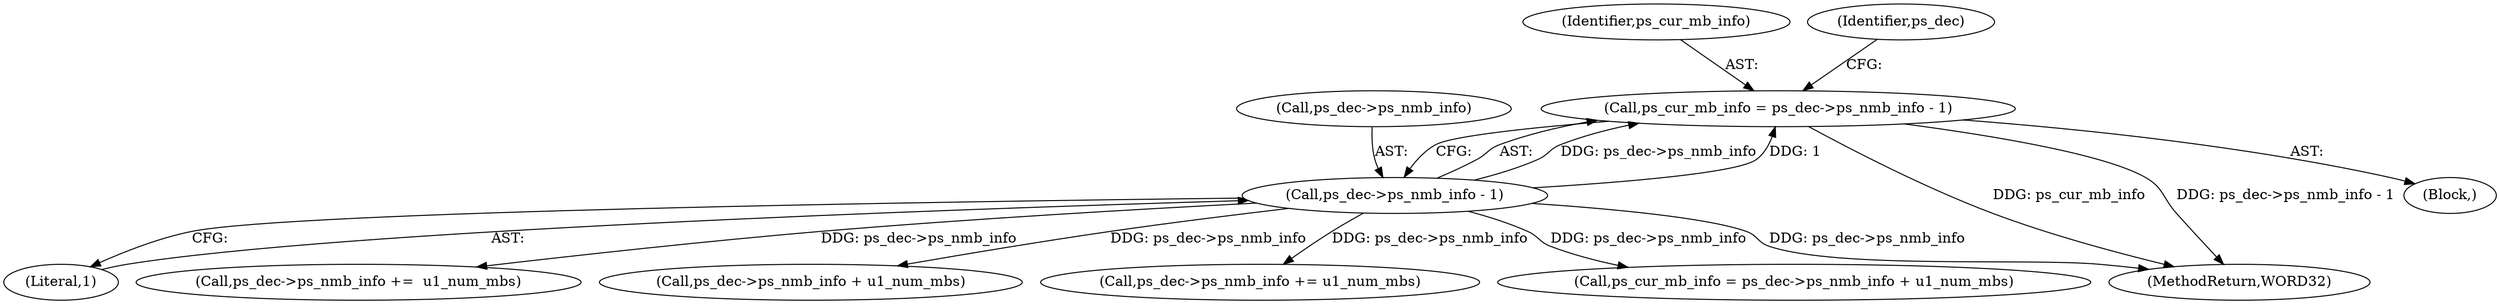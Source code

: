 digraph "0_Android_d4841f1161bdb5e13cb19e81af42437a634dd6ef@pointer" {
"1000553" [label="(Call,ps_cur_mb_info = ps_dec->ps_nmb_info - 1)"];
"1000555" [label="(Call,ps_dec->ps_nmb_info - 1)"];
"1000553" [label="(Call,ps_cur_mb_info = ps_dec->ps_nmb_info - 1)"];
"1001364" [label="(MethodReturn,WORD32)"];
"1000559" [label="(Literal,1)"];
"1000556" [label="(Call,ps_dec->ps_nmb_info)"];
"1000552" [label="(Block,)"];
"1000554" [label="(Identifier,ps_cur_mb_info)"];
"1000575" [label="(Identifier,ps_dec)"];
"1001259" [label="(Call,ps_dec->ps_nmb_info +=  u1_num_mbs)"];
"1001024" [label="(Call,ps_dec->ps_nmb_info + u1_num_mbs)"];
"1000680" [label="(Call,ps_dec->ps_nmb_info += u1_num_mbs)"];
"1001022" [label="(Call,ps_cur_mb_info = ps_dec->ps_nmb_info + u1_num_mbs)"];
"1000555" [label="(Call,ps_dec->ps_nmb_info - 1)"];
"1000553" -> "1000552"  [label="AST: "];
"1000553" -> "1000555"  [label="CFG: "];
"1000554" -> "1000553"  [label="AST: "];
"1000555" -> "1000553"  [label="AST: "];
"1000575" -> "1000553"  [label="CFG: "];
"1000553" -> "1001364"  [label="DDG: ps_cur_mb_info"];
"1000553" -> "1001364"  [label="DDG: ps_dec->ps_nmb_info - 1"];
"1000555" -> "1000553"  [label="DDG: ps_dec->ps_nmb_info"];
"1000555" -> "1000553"  [label="DDG: 1"];
"1000555" -> "1000559"  [label="CFG: "];
"1000556" -> "1000555"  [label="AST: "];
"1000559" -> "1000555"  [label="AST: "];
"1000555" -> "1001364"  [label="DDG: ps_dec->ps_nmb_info"];
"1000555" -> "1000680"  [label="DDG: ps_dec->ps_nmb_info"];
"1000555" -> "1001022"  [label="DDG: ps_dec->ps_nmb_info"];
"1000555" -> "1001024"  [label="DDG: ps_dec->ps_nmb_info"];
"1000555" -> "1001259"  [label="DDG: ps_dec->ps_nmb_info"];
}
